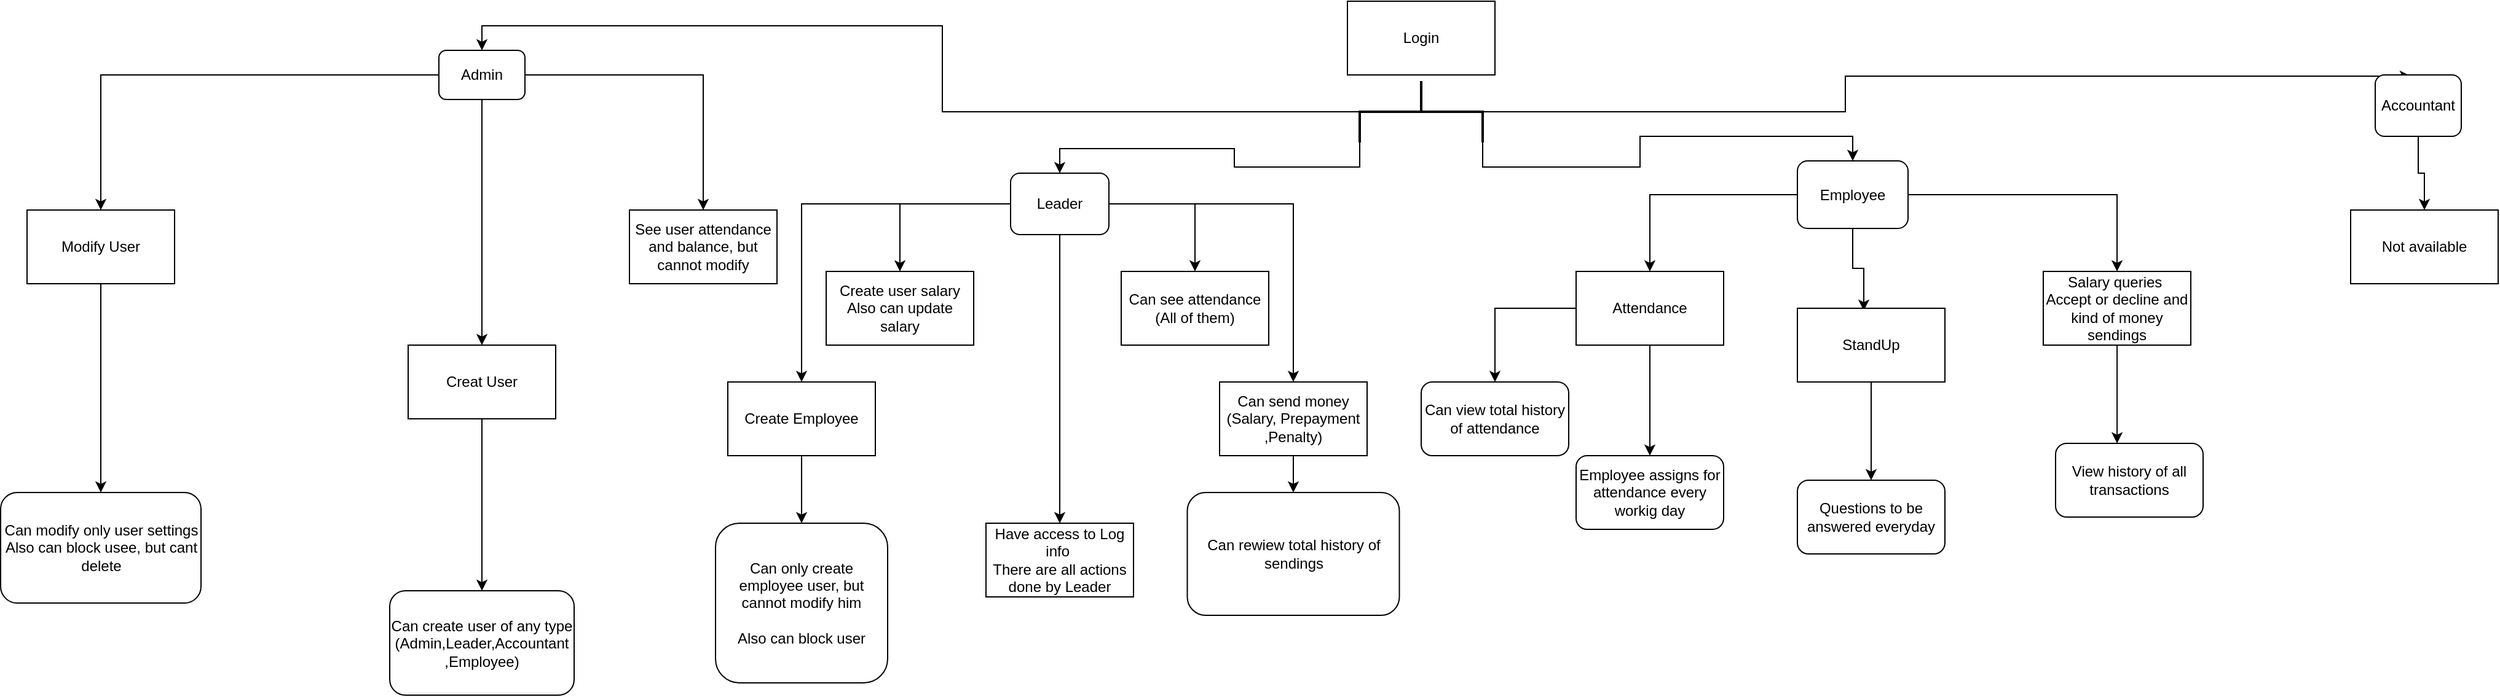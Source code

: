 <mxfile version="14.9.4" type="gitlab">
  <diagram id="LiIakWywQYZ8tmYq6phU" name="Page-1">
    <mxGraphModel dx="2249" dy="738" grid="1" gridSize="10" guides="1" tooltips="1" connect="1" arrows="1" fold="1" page="1" pageScale="1" pageWidth="827" pageHeight="1169" math="0" shadow="0">
      <root>
        <mxCell id="0" />
        <mxCell id="1" parent="0" />
        <mxCell id="3pNJhgwYRuV0MvMwwjh7-1" value="Login" style="rounded=0;whiteSpace=wrap;html=1;" vertex="1" parent="1">
          <mxGeometry x="354" y="30" width="120" height="60" as="geometry" />
        </mxCell>
        <mxCell id="3pNJhgwYRuV0MvMwwjh7-3" style="edgeStyle=orthogonalEdgeStyle;rounded=0;orthogonalLoop=1;jettySize=auto;html=1;entryX=0.5;entryY=0;entryDx=0;entryDy=0;" edge="1" parent="1" source="3pNJhgwYRuV0MvMwwjh7-2" target="3pNJhgwYRuV0MvMwwjh7-8">
          <mxGeometry relative="1" as="geometry">
            <mxPoint x="80" y="120" as="targetPoint" />
          </mxGeometry>
        </mxCell>
        <mxCell id="3pNJhgwYRuV0MvMwwjh7-4" style="edgeStyle=orthogonalEdgeStyle;rounded=0;orthogonalLoop=1;jettySize=auto;html=1;entryX=0.414;entryY=0.02;entryDx=0;entryDy=0;entryPerimeter=0;" edge="1" parent="1" source="3pNJhgwYRuV0MvMwwjh7-2" target="3pNJhgwYRuV0MvMwwjh7-10">
          <mxGeometry relative="1" as="geometry">
            <mxPoint x="720" y="120" as="targetPoint" />
            <Array as="points">
              <mxPoint x="759" y="120" />
            </Array>
          </mxGeometry>
        </mxCell>
        <mxCell id="3pNJhgwYRuV0MvMwwjh7-5" style="edgeStyle=orthogonalEdgeStyle;rounded=0;orthogonalLoop=1;jettySize=auto;html=1;exitX=1;exitY=1;exitDx=0;exitDy=0;exitPerimeter=0;entryX=0.5;entryY=0;entryDx=0;entryDy=0;" edge="1" parent="1" source="3pNJhgwYRuV0MvMwwjh7-2" target="3pNJhgwYRuV0MvMwwjh7-9">
          <mxGeometry relative="1" as="geometry">
            <mxPoint x="240" y="160" as="targetPoint" />
          </mxGeometry>
        </mxCell>
        <mxCell id="3pNJhgwYRuV0MvMwwjh7-6" style="edgeStyle=orthogonalEdgeStyle;rounded=0;orthogonalLoop=1;jettySize=auto;html=1;exitX=1;exitY=0;exitDx=0;exitDy=0;exitPerimeter=0;entryX=0.5;entryY=0;entryDx=0;entryDy=0;" edge="1" parent="1" source="3pNJhgwYRuV0MvMwwjh7-2" target="3pNJhgwYRuV0MvMwwjh7-11">
          <mxGeometry relative="1" as="geometry">
            <mxPoint x="600" y="160" as="targetPoint" />
          </mxGeometry>
        </mxCell>
        <mxCell id="3pNJhgwYRuV0MvMwwjh7-2" value="" style="strokeWidth=2;html=1;shape=mxgraph.flowchart.annotation_2;align=left;labelPosition=right;pointerEvents=1;rotation=90;" vertex="1" parent="1">
          <mxGeometry x="389" y="70" width="50" height="100" as="geometry" />
        </mxCell>
        <mxCell id="3pNJhgwYRuV0MvMwwjh7-13" style="edgeStyle=orthogonalEdgeStyle;rounded=0;orthogonalLoop=1;jettySize=auto;html=1;entryX=0.5;entryY=0;entryDx=0;entryDy=0;" edge="1" parent="1" source="3pNJhgwYRuV0MvMwwjh7-8" target="3pNJhgwYRuV0MvMwwjh7-14">
          <mxGeometry relative="1" as="geometry">
            <mxPoint x="-110" y="150" as="targetPoint" />
          </mxGeometry>
        </mxCell>
        <mxCell id="3pNJhgwYRuV0MvMwwjh7-15" style="edgeStyle=orthogonalEdgeStyle;rounded=0;orthogonalLoop=1;jettySize=auto;html=1;" edge="1" parent="1" source="3pNJhgwYRuV0MvMwwjh7-8" target="3pNJhgwYRuV0MvMwwjh7-16">
          <mxGeometry relative="1" as="geometry">
            <mxPoint x="-380" y="150" as="targetPoint" />
          </mxGeometry>
        </mxCell>
        <mxCell id="3pNJhgwYRuV0MvMwwjh7-22" style="edgeStyle=orthogonalEdgeStyle;rounded=0;orthogonalLoop=1;jettySize=auto;html=1;entryX=0.5;entryY=0;entryDx=0;entryDy=0;" edge="1" parent="1" source="3pNJhgwYRuV0MvMwwjh7-8" target="3pNJhgwYRuV0MvMwwjh7-21">
          <mxGeometry relative="1" as="geometry" />
        </mxCell>
        <mxCell id="3pNJhgwYRuV0MvMwwjh7-8" value="Admin" style="rounded=1;whiteSpace=wrap;html=1;" vertex="1" parent="1">
          <mxGeometry x="-385" y="70" width="70" height="40" as="geometry" />
        </mxCell>
        <mxCell id="3pNJhgwYRuV0MvMwwjh7-27" style="edgeStyle=orthogonalEdgeStyle;rounded=0;orthogonalLoop=1;jettySize=auto;html=1;entryX=0.5;entryY=0;entryDx=0;entryDy=0;" edge="1" parent="1" source="3pNJhgwYRuV0MvMwwjh7-9" target="3pNJhgwYRuV0MvMwwjh7-23">
          <mxGeometry relative="1" as="geometry" />
        </mxCell>
        <mxCell id="3pNJhgwYRuV0MvMwwjh7-31" style="edgeStyle=orthogonalEdgeStyle;rounded=0;orthogonalLoop=1;jettySize=auto;html=1;entryX=0.5;entryY=0;entryDx=0;entryDy=0;" edge="1" parent="1" source="3pNJhgwYRuV0MvMwwjh7-9" target="3pNJhgwYRuV0MvMwwjh7-30">
          <mxGeometry relative="1" as="geometry" />
        </mxCell>
        <mxCell id="3pNJhgwYRuV0MvMwwjh7-33" style="edgeStyle=orthogonalEdgeStyle;rounded=0;orthogonalLoop=1;jettySize=auto;html=1;exitX=1;exitY=0.5;exitDx=0;exitDy=0;" edge="1" parent="1" source="3pNJhgwYRuV0MvMwwjh7-9" target="3pNJhgwYRuV0MvMwwjh7-32">
          <mxGeometry relative="1" as="geometry" />
        </mxCell>
        <mxCell id="3pNJhgwYRuV0MvMwwjh7-38" style="edgeStyle=orthogonalEdgeStyle;rounded=0;orthogonalLoop=1;jettySize=auto;html=1;entryX=0.5;entryY=0;entryDx=0;entryDy=0;" edge="1" parent="1" source="3pNJhgwYRuV0MvMwwjh7-9" target="3pNJhgwYRuV0MvMwwjh7-36">
          <mxGeometry relative="1" as="geometry" />
        </mxCell>
        <mxCell id="3pNJhgwYRuV0MvMwwjh7-39" style="edgeStyle=orthogonalEdgeStyle;rounded=0;orthogonalLoop=1;jettySize=auto;html=1;entryX=0.5;entryY=0;entryDx=0;entryDy=0;" edge="1" parent="1" source="3pNJhgwYRuV0MvMwwjh7-9" target="3pNJhgwYRuV0MvMwwjh7-40">
          <mxGeometry relative="1" as="geometry">
            <mxPoint x="120" y="450" as="targetPoint" />
          </mxGeometry>
        </mxCell>
        <mxCell id="3pNJhgwYRuV0MvMwwjh7-9" value="Leader" style="rounded=1;whiteSpace=wrap;html=1;" vertex="1" parent="1">
          <mxGeometry x="80" y="170" width="80" height="50" as="geometry" />
        </mxCell>
        <mxCell id="3pNJhgwYRuV0MvMwwjh7-56" style="edgeStyle=orthogonalEdgeStyle;rounded=0;orthogonalLoop=1;jettySize=auto;html=1;" edge="1" parent="1" source="3pNJhgwYRuV0MvMwwjh7-10" target="3pNJhgwYRuV0MvMwwjh7-55">
          <mxGeometry relative="1" as="geometry" />
        </mxCell>
        <mxCell id="3pNJhgwYRuV0MvMwwjh7-10" value="Accountant" style="rounded=1;whiteSpace=wrap;html=1;" vertex="1" parent="1">
          <mxGeometry x="1190" y="90" width="70" height="50" as="geometry" />
        </mxCell>
        <mxCell id="3pNJhgwYRuV0MvMwwjh7-43" style="edgeStyle=orthogonalEdgeStyle;rounded=0;orthogonalLoop=1;jettySize=auto;html=1;" edge="1" parent="1" source="3pNJhgwYRuV0MvMwwjh7-11" target="3pNJhgwYRuV0MvMwwjh7-41">
          <mxGeometry relative="1" as="geometry" />
        </mxCell>
        <mxCell id="3pNJhgwYRuV0MvMwwjh7-48" style="edgeStyle=orthogonalEdgeStyle;rounded=0;orthogonalLoop=1;jettySize=auto;html=1;entryX=0.45;entryY=0.033;entryDx=0;entryDy=0;entryPerimeter=0;" edge="1" parent="1" source="3pNJhgwYRuV0MvMwwjh7-11" target="3pNJhgwYRuV0MvMwwjh7-45">
          <mxGeometry relative="1" as="geometry" />
        </mxCell>
        <mxCell id="3pNJhgwYRuV0MvMwwjh7-50" style="edgeStyle=orthogonalEdgeStyle;rounded=0;orthogonalLoop=1;jettySize=auto;html=1;entryX=0.5;entryY=0;entryDx=0;entryDy=0;" edge="1" parent="1" source="3pNJhgwYRuV0MvMwwjh7-11" target="3pNJhgwYRuV0MvMwwjh7-49">
          <mxGeometry relative="1" as="geometry" />
        </mxCell>
        <mxCell id="3pNJhgwYRuV0MvMwwjh7-11" value="Employee" style="rounded=1;whiteSpace=wrap;html=1;" vertex="1" parent="1">
          <mxGeometry x="720" y="160" width="90" height="55" as="geometry" />
        </mxCell>
        <mxCell id="3pNJhgwYRuV0MvMwwjh7-20" style="edgeStyle=orthogonalEdgeStyle;rounded=0;orthogonalLoop=1;jettySize=auto;html=1;entryX=0.5;entryY=0;entryDx=0;entryDy=0;" edge="1" parent="1" source="3pNJhgwYRuV0MvMwwjh7-14" target="3pNJhgwYRuV0MvMwwjh7-19">
          <mxGeometry relative="1" as="geometry" />
        </mxCell>
        <mxCell id="3pNJhgwYRuV0MvMwwjh7-14" value="Creat User" style="rounded=0;whiteSpace=wrap;html=1;" vertex="1" parent="1">
          <mxGeometry x="-410" y="310" width="120" height="60" as="geometry" />
        </mxCell>
        <mxCell id="3pNJhgwYRuV0MvMwwjh7-18" style="edgeStyle=orthogonalEdgeStyle;rounded=0;orthogonalLoop=1;jettySize=auto;html=1;exitX=0.5;exitY=1;exitDx=0;exitDy=0;entryX=0.5;entryY=0;entryDx=0;entryDy=0;" edge="1" parent="1" source="3pNJhgwYRuV0MvMwwjh7-16" target="3pNJhgwYRuV0MvMwwjh7-17">
          <mxGeometry relative="1" as="geometry" />
        </mxCell>
        <mxCell id="3pNJhgwYRuV0MvMwwjh7-16" value="Modify User" style="rounded=0;whiteSpace=wrap;html=1;" vertex="1" parent="1">
          <mxGeometry x="-720" y="200" width="120" height="60" as="geometry" />
        </mxCell>
        <mxCell id="3pNJhgwYRuV0MvMwwjh7-17" value="Can modify only user settings&lt;br&gt;Also can block usee, but cant delete" style="rounded=1;whiteSpace=wrap;html=1;" vertex="1" parent="1">
          <mxGeometry x="-741.5" y="430" width="163" height="90" as="geometry" />
        </mxCell>
        <mxCell id="3pNJhgwYRuV0MvMwwjh7-19" value="Can create user of any type (Admin,Leader,Accountant&lt;br&gt;,Employee)" style="rounded=1;whiteSpace=wrap;html=1;" vertex="1" parent="1">
          <mxGeometry x="-425" y="510" width="150" height="85" as="geometry" />
        </mxCell>
        <mxCell id="3pNJhgwYRuV0MvMwwjh7-21" value="See user attendance and balance, but cannot modify" style="rounded=0;whiteSpace=wrap;html=1;" vertex="1" parent="1">
          <mxGeometry x="-230" y="200" width="120" height="60" as="geometry" />
        </mxCell>
        <mxCell id="3pNJhgwYRuV0MvMwwjh7-29" style="edgeStyle=orthogonalEdgeStyle;rounded=0;orthogonalLoop=1;jettySize=auto;html=1;entryX=0;entryY=0.5;entryDx=0;entryDy=0;" edge="1" parent="1" source="3pNJhgwYRuV0MvMwwjh7-23" target="3pNJhgwYRuV0MvMwwjh7-24">
          <mxGeometry relative="1" as="geometry" />
        </mxCell>
        <mxCell id="3pNJhgwYRuV0MvMwwjh7-23" value="Create Employee" style="rounded=0;whiteSpace=wrap;html=1;" vertex="1" parent="1">
          <mxGeometry x="-150" y="340" width="120" height="60" as="geometry" />
        </mxCell>
        <mxCell id="3pNJhgwYRuV0MvMwwjh7-24" value="Can only create employee user, but cannot modify him&lt;br&gt;&lt;br&gt;Also can block user" style="rounded=1;whiteSpace=wrap;html=1;direction=south;" vertex="1" parent="1">
          <mxGeometry x="-160" y="455" width="140" height="130" as="geometry" />
        </mxCell>
        <mxCell id="3pNJhgwYRuV0MvMwwjh7-30" value="Create user salary&lt;br&gt;Also can update salary" style="rounded=0;whiteSpace=wrap;html=1;" vertex="1" parent="1">
          <mxGeometry x="-70" y="250" width="120" height="60" as="geometry" />
        </mxCell>
        <mxCell id="3pNJhgwYRuV0MvMwwjh7-35" style="edgeStyle=orthogonalEdgeStyle;rounded=0;orthogonalLoop=1;jettySize=auto;html=1;exitX=0.5;exitY=1;exitDx=0;exitDy=0;entryX=0.5;entryY=0;entryDx=0;entryDy=0;" edge="1" parent="1" source="3pNJhgwYRuV0MvMwwjh7-32" target="3pNJhgwYRuV0MvMwwjh7-34">
          <mxGeometry relative="1" as="geometry" />
        </mxCell>
        <mxCell id="3pNJhgwYRuV0MvMwwjh7-32" value="Can send money&lt;br&gt;(Salary, Prepayment&lt;br&gt;,Penalty)" style="rounded=0;whiteSpace=wrap;html=1;" vertex="1" parent="1">
          <mxGeometry x="250" y="340" width="120" height="60" as="geometry" />
        </mxCell>
        <mxCell id="3pNJhgwYRuV0MvMwwjh7-34" value="Can rewiew total history of sendings&lt;br&gt;" style="rounded=1;whiteSpace=wrap;html=1;" vertex="1" parent="1">
          <mxGeometry x="223.75" y="430" width="172.5" height="100" as="geometry" />
        </mxCell>
        <mxCell id="3pNJhgwYRuV0MvMwwjh7-36" value="Can see attendance&lt;br&gt;(All of them)" style="rounded=0;whiteSpace=wrap;html=1;" vertex="1" parent="1">
          <mxGeometry x="170" y="250" width="120" height="60" as="geometry" />
        </mxCell>
        <mxCell id="3pNJhgwYRuV0MvMwwjh7-40" value="Have access to Log info&amp;nbsp;&lt;br&gt;There are all actions done by Leader" style="rounded=0;whiteSpace=wrap;html=1;" vertex="1" parent="1">
          <mxGeometry x="60" y="455" width="120" height="60" as="geometry" />
        </mxCell>
        <mxCell id="3pNJhgwYRuV0MvMwwjh7-44" value="" style="edgeStyle=orthogonalEdgeStyle;rounded=0;orthogonalLoop=1;jettySize=auto;html=1;" edge="1" parent="1" source="3pNJhgwYRuV0MvMwwjh7-41" target="3pNJhgwYRuV0MvMwwjh7-42">
          <mxGeometry relative="1" as="geometry" />
        </mxCell>
        <mxCell id="3pNJhgwYRuV0MvMwwjh7-54" style="edgeStyle=orthogonalEdgeStyle;rounded=0;orthogonalLoop=1;jettySize=auto;html=1;" edge="1" parent="1" source="3pNJhgwYRuV0MvMwwjh7-41" target="3pNJhgwYRuV0MvMwwjh7-53">
          <mxGeometry relative="1" as="geometry" />
        </mxCell>
        <mxCell id="3pNJhgwYRuV0MvMwwjh7-41" value="Attendance" style="rounded=0;whiteSpace=wrap;html=1;" vertex="1" parent="1">
          <mxGeometry x="540" y="250" width="120" height="60" as="geometry" />
        </mxCell>
        <mxCell id="3pNJhgwYRuV0MvMwwjh7-42" value="Employee assigns for&lt;br&gt;attendance every workig day" style="rounded=1;whiteSpace=wrap;html=1;" vertex="1" parent="1">
          <mxGeometry x="540" y="400" width="120" height="60" as="geometry" />
        </mxCell>
        <mxCell id="3pNJhgwYRuV0MvMwwjh7-47" style="edgeStyle=orthogonalEdgeStyle;rounded=0;orthogonalLoop=1;jettySize=auto;html=1;entryX=0.5;entryY=0;entryDx=0;entryDy=0;" edge="1" parent="1" source="3pNJhgwYRuV0MvMwwjh7-45" target="3pNJhgwYRuV0MvMwwjh7-46">
          <mxGeometry relative="1" as="geometry" />
        </mxCell>
        <mxCell id="3pNJhgwYRuV0MvMwwjh7-45" value="StandUp" style="rounded=0;whiteSpace=wrap;html=1;" vertex="1" parent="1">
          <mxGeometry x="720" y="280" width="120" height="60" as="geometry" />
        </mxCell>
        <mxCell id="3pNJhgwYRuV0MvMwwjh7-46" value="Questions to be answered everyday" style="rounded=1;whiteSpace=wrap;html=1;" vertex="1" parent="1">
          <mxGeometry x="720" y="420" width="120" height="60" as="geometry" />
        </mxCell>
        <mxCell id="3pNJhgwYRuV0MvMwwjh7-52" style="edgeStyle=orthogonalEdgeStyle;rounded=0;orthogonalLoop=1;jettySize=auto;html=1;entryX=0.417;entryY=0;entryDx=0;entryDy=0;entryPerimeter=0;" edge="1" parent="1" source="3pNJhgwYRuV0MvMwwjh7-49" target="3pNJhgwYRuV0MvMwwjh7-51">
          <mxGeometry relative="1" as="geometry" />
        </mxCell>
        <mxCell id="3pNJhgwYRuV0MvMwwjh7-49" value="Salary queries&amp;nbsp;&lt;br&gt;Accept or decline and kind of money sendings" style="rounded=0;whiteSpace=wrap;html=1;" vertex="1" parent="1">
          <mxGeometry x="920" y="250" width="120" height="60" as="geometry" />
        </mxCell>
        <mxCell id="3pNJhgwYRuV0MvMwwjh7-51" value="View history of all transactions" style="rounded=1;whiteSpace=wrap;html=1;" vertex="1" parent="1">
          <mxGeometry x="930" y="390" width="120" height="60" as="geometry" />
        </mxCell>
        <mxCell id="3pNJhgwYRuV0MvMwwjh7-53" value="Can view total history&lt;br&gt;of attendance" style="rounded=1;whiteSpace=wrap;html=1;" vertex="1" parent="1">
          <mxGeometry x="414" y="340" width="120" height="60" as="geometry" />
        </mxCell>
        <mxCell id="3pNJhgwYRuV0MvMwwjh7-55" value="Not available" style="rounded=0;whiteSpace=wrap;html=1;" vertex="1" parent="1">
          <mxGeometry x="1170" y="200" width="120" height="60" as="geometry" />
        </mxCell>
      </root>
    </mxGraphModel>
  </diagram>
</mxfile>
